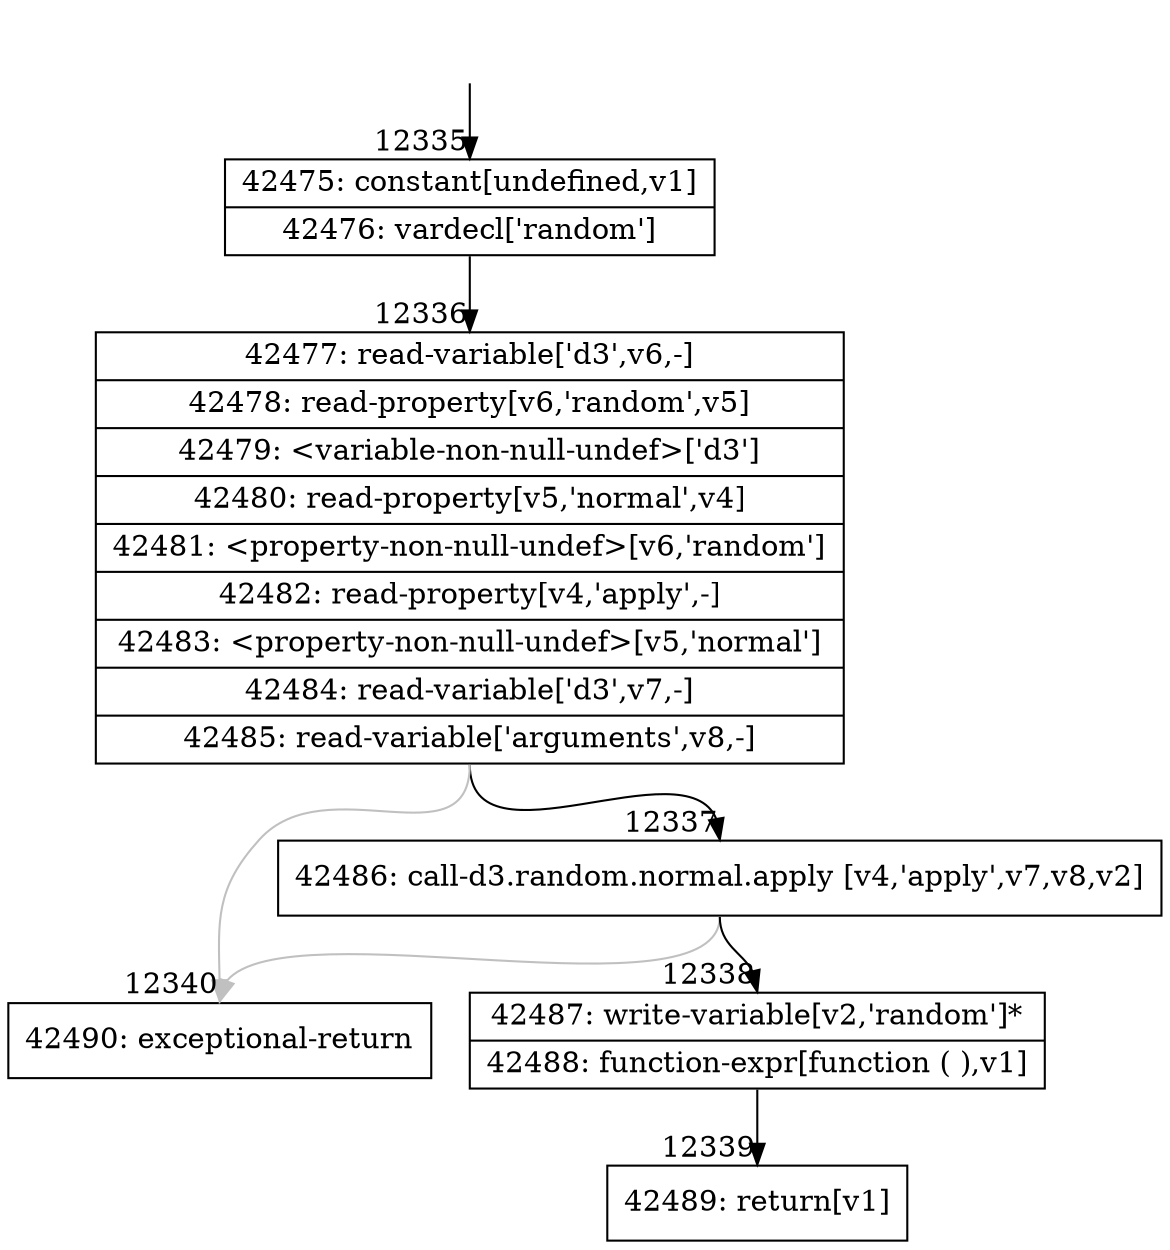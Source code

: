 digraph {
rankdir="TD"
BB_entry1134[shape=none,label=""];
BB_entry1134 -> BB12335 [tailport=s, headport=n, headlabel="    12335"]
BB12335 [shape=record label="{42475: constant[undefined,v1]|42476: vardecl['random']}" ] 
BB12335 -> BB12336 [tailport=s, headport=n, headlabel="      12336"]
BB12336 [shape=record label="{42477: read-variable['d3',v6,-]|42478: read-property[v6,'random',v5]|42479: \<variable-non-null-undef\>['d3']|42480: read-property[v5,'normal',v4]|42481: \<property-non-null-undef\>[v6,'random']|42482: read-property[v4,'apply',-]|42483: \<property-non-null-undef\>[v5,'normal']|42484: read-variable['d3',v7,-]|42485: read-variable['arguments',v8,-]}" ] 
BB12336 -> BB12337 [tailport=s, headport=n, headlabel="      12337"]
BB12336 -> BB12340 [tailport=s, headport=n, color=gray, headlabel="      12340"]
BB12337 [shape=record label="{42486: call-d3.random.normal.apply [v4,'apply',v7,v8,v2]}" ] 
BB12337 -> BB12338 [tailport=s, headport=n, headlabel="      12338"]
BB12337 -> BB12340 [tailport=s, headport=n, color=gray]
BB12338 [shape=record label="{42487: write-variable[v2,'random']*|42488: function-expr[function ( ),v1]}" ] 
BB12338 -> BB12339 [tailport=s, headport=n, headlabel="      12339"]
BB12339 [shape=record label="{42489: return[v1]}" ] 
BB12340 [shape=record label="{42490: exceptional-return}" ] 
//#$~ 7413
}
